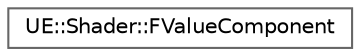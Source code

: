 digraph "Graphical Class Hierarchy"
{
 // INTERACTIVE_SVG=YES
 // LATEX_PDF_SIZE
  bgcolor="transparent";
  edge [fontname=Helvetica,fontsize=10,labelfontname=Helvetica,labelfontsize=10];
  node [fontname=Helvetica,fontsize=10,shape=box,height=0.2,width=0.4];
  rankdir="LR";
  Node0 [id="Node000000",label="UE::Shader::FValueComponent",height=0.2,width=0.4,color="grey40", fillcolor="white", style="filled",URL="$d9/d5b/unionUE_1_1Shader_1_1FValueComponent.html",tooltip="The value of a single component within FValue."];
}
